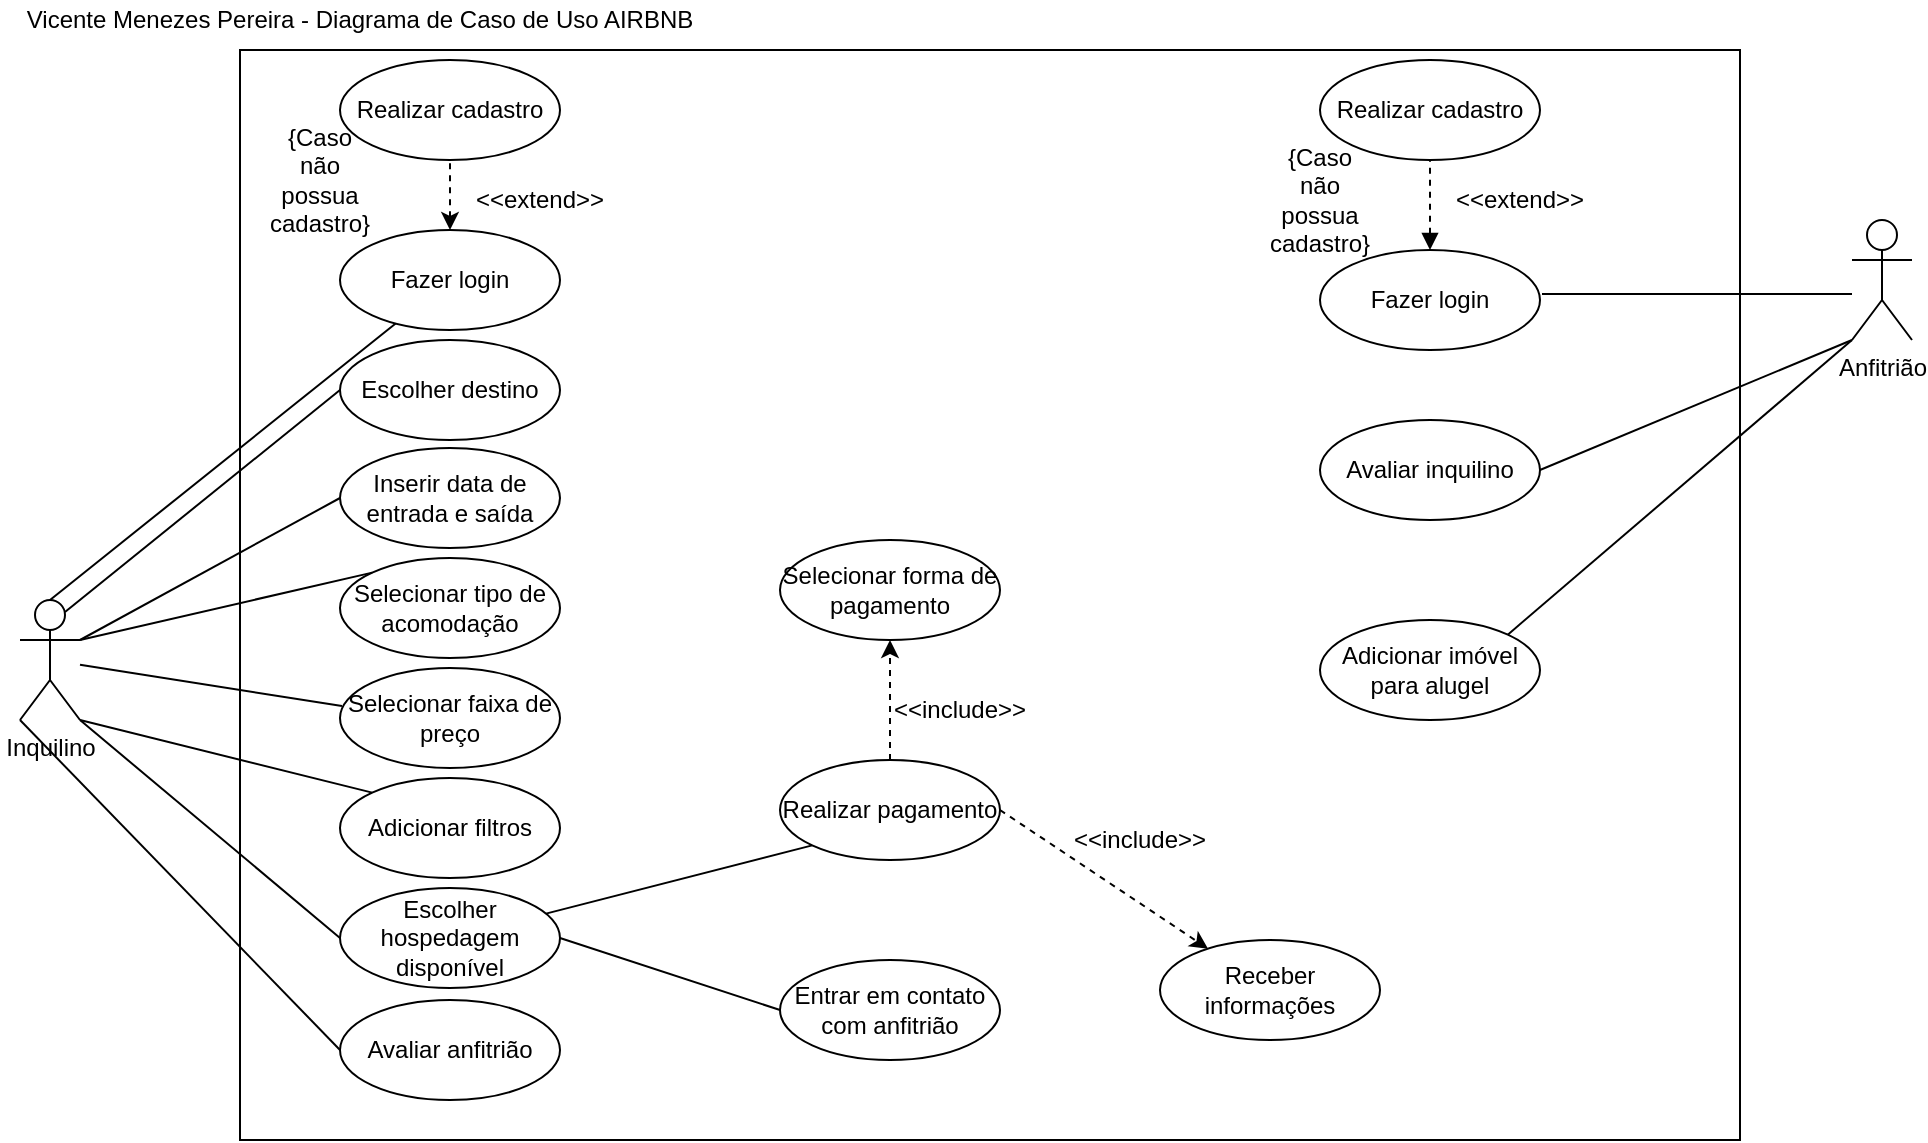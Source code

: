 <mxfile version="13.9.9" type="device"><diagram id="WDAvJiYywTU55YCTDKWs" name="Página-1"><mxGraphModel dx="1422" dy="1991" grid="1" gridSize="10" guides="1" tooltips="1" connect="1" arrows="1" fold="1" page="1" pageScale="1" pageWidth="827" pageHeight="1169" math="0" shadow="0"><root><mxCell id="0"/><mxCell id="1" parent="0"/><mxCell id="5Qm6knexLe176_WoKEYi-1" value="" style="rounded=0;whiteSpace=wrap;html=1;" vertex="1" parent="1"><mxGeometry x="160" y="-345" width="750" height="545" as="geometry"/></mxCell><mxCell id="5Qm6knexLe176_WoKEYi-2" value="Inquilino" style="shape=umlActor;verticalLabelPosition=bottom;verticalAlign=top;html=1;outlineConnect=0;" vertex="1" parent="1"><mxGeometry x="50" y="-70" width="30" height="60" as="geometry"/></mxCell><mxCell id="5Qm6knexLe176_WoKEYi-3" value="Anfitrião" style="shape=umlActor;verticalLabelPosition=bottom;verticalAlign=top;html=1;outlineConnect=0;" vertex="1" parent="1"><mxGeometry x="966" y="-260" width="30" height="60" as="geometry"/></mxCell><mxCell id="5Qm6knexLe176_WoKEYi-4" value="Fazer login" style="ellipse;whiteSpace=wrap;html=1;" vertex="1" parent="1"><mxGeometry x="210" y="-255" width="110" height="50" as="geometry"/></mxCell><mxCell id="5Qm6knexLe176_WoKEYi-5" value="" style="endArrow=none;html=1;exitX=0.5;exitY=0;exitDx=0;exitDy=0;exitPerimeter=0;" edge="1" parent="1" source="5Qm6knexLe176_WoKEYi-2" target="5Qm6knexLe176_WoKEYi-4"><mxGeometry width="50" height="50" relative="1" as="geometry"><mxPoint x="80" y="-200" as="sourcePoint"/><mxPoint x="140" y="-260" as="targetPoint"/><Array as="points"/></mxGeometry></mxCell><mxCell id="5Qm6knexLe176_WoKEYi-7" value="Realizar cadastro" style="ellipse;whiteSpace=wrap;html=1;" vertex="1" parent="1"><mxGeometry x="210" y="-340" width="110" height="50" as="geometry"/></mxCell><mxCell id="5Qm6knexLe176_WoKEYi-8" value="" style="endArrow=none;html=1;exitX=0.5;exitY=0;exitDx=0;exitDy=0;entryX=0.5;entryY=1;entryDx=0;entryDy=0;dashed=1;startArrow=classic;startFill=1;" edge="1" parent="1" source="5Qm6knexLe176_WoKEYi-4" target="5Qm6knexLe176_WoKEYi-7"><mxGeometry width="50" height="50" relative="1" as="geometry"><mxPoint x="300" y="-270" as="sourcePoint"/><mxPoint x="455" y="-270" as="targetPoint"/><Array as="points"/></mxGeometry></mxCell><mxCell id="5Qm6knexLe176_WoKEYi-9" value="&amp;lt;&amp;lt;extend&amp;gt;&amp;gt;" style="text;html=1;strokeColor=none;fillColor=none;align=center;verticalAlign=middle;whiteSpace=wrap;rounded=0;" vertex="1" parent="1"><mxGeometry x="290" y="-280" width="40" height="20" as="geometry"/></mxCell><mxCell id="5Qm6knexLe176_WoKEYi-10" value="{Caso não possua cadastro}" style="text;html=1;strokeColor=none;fillColor=none;align=center;verticalAlign=middle;whiteSpace=wrap;rounded=0;" vertex="1" parent="1"><mxGeometry x="180" y="-290" width="40" height="20" as="geometry"/></mxCell><mxCell id="5Qm6knexLe176_WoKEYi-11" value="Fazer login" style="ellipse;whiteSpace=wrap;html=1;" vertex="1" parent="1"><mxGeometry x="700" y="-245" width="110" height="50" as="geometry"/></mxCell><mxCell id="5Qm6knexLe176_WoKEYi-12" value="Realizar cadastro" style="ellipse;whiteSpace=wrap;html=1;" vertex="1" parent="1"><mxGeometry x="700" y="-340" width="110" height="50" as="geometry"/></mxCell><mxCell id="5Qm6knexLe176_WoKEYi-13" value="" style="endArrow=none;html=1;exitX=0.5;exitY=0;exitDx=0;exitDy=0;entryX=0.5;entryY=1;entryDx=0;entryDy=0;dashed=1;startArrow=block;startFill=1;" edge="1" parent="1" source="5Qm6knexLe176_WoKEYi-11" target="5Qm6knexLe176_WoKEYi-12"><mxGeometry width="50" height="50" relative="1" as="geometry"><mxPoint x="790" y="-270" as="sourcePoint"/><mxPoint x="945" y="-270" as="targetPoint"/><Array as="points"/></mxGeometry></mxCell><mxCell id="5Qm6knexLe176_WoKEYi-14" value="&amp;lt;&amp;lt;extend&amp;gt;&amp;gt;" style="text;html=1;strokeColor=none;fillColor=none;align=center;verticalAlign=middle;whiteSpace=wrap;rounded=0;" vertex="1" parent="1"><mxGeometry x="780" y="-280" width="40" height="20" as="geometry"/></mxCell><mxCell id="5Qm6knexLe176_WoKEYi-15" value="{Caso não possua cadastro}" style="text;html=1;strokeColor=none;fillColor=none;align=center;verticalAlign=middle;whiteSpace=wrap;rounded=0;" vertex="1" parent="1"><mxGeometry x="680" y="-280" width="40" height="20" as="geometry"/></mxCell><mxCell id="5Qm6knexLe176_WoKEYi-17" value="" style="endArrow=none;html=1;exitX=0.5;exitY=0.5;exitDx=0;exitDy=0;exitPerimeter=0;" edge="1" parent="1"><mxGeometry width="50" height="50" relative="1" as="geometry"><mxPoint x="811" y="-223" as="sourcePoint"/><mxPoint x="966" y="-223" as="targetPoint"/><Array as="points"/></mxGeometry></mxCell><mxCell id="5Qm6knexLe176_WoKEYi-19" value="Adicionar filtros" style="ellipse;whiteSpace=wrap;html=1;" vertex="1" parent="1"><mxGeometry x="210" y="19" width="110" height="50" as="geometry"/></mxCell><mxCell id="5Qm6knexLe176_WoKEYi-20" value="Escolher destino" style="ellipse;whiteSpace=wrap;html=1;" vertex="1" parent="1"><mxGeometry x="210" y="-200" width="110" height="50" as="geometry"/></mxCell><mxCell id="5Qm6knexLe176_WoKEYi-21" value="" style="endArrow=none;html=1;entryX=0;entryY=0.5;entryDx=0;entryDy=0;exitX=0.75;exitY=0.1;exitDx=0;exitDy=0;exitPerimeter=0;" edge="1" parent="1" source="5Qm6knexLe176_WoKEYi-2" target="5Qm6knexLe176_WoKEYi-20"><mxGeometry width="50" height="50" relative="1" as="geometry"><mxPoint x="90" y="-50" as="sourcePoint"/><mxPoint x="205" y="-125.5" as="targetPoint"/><Array as="points"/></mxGeometry></mxCell><mxCell id="5Qm6knexLe176_WoKEYi-22" value="Selecionar faixa de preço" style="ellipse;whiteSpace=wrap;html=1;" vertex="1" parent="1"><mxGeometry x="210" y="-36" width="110" height="50" as="geometry"/></mxCell><mxCell id="5Qm6knexLe176_WoKEYi-49" style="edgeStyle=orthogonalEdgeStyle;rounded=0;orthogonalLoop=1;jettySize=auto;html=1;entryX=0.5;entryY=1;entryDx=0;entryDy=0;startArrow=none;startFill=0;endArrow=classic;endFill=1;dashed=1;" edge="1" parent="1" source="5Qm6knexLe176_WoKEYi-23" target="5Qm6knexLe176_WoKEYi-32"><mxGeometry relative="1" as="geometry"/></mxCell><mxCell id="5Qm6knexLe176_WoKEYi-23" value="Realizar pagamento" style="ellipse;whiteSpace=wrap;html=1;" vertex="1" parent="1"><mxGeometry x="430" y="10" width="110" height="50" as="geometry"/></mxCell><mxCell id="5Qm6knexLe176_WoKEYi-24" value="Escolher hospedagem disponível" style="ellipse;whiteSpace=wrap;html=1;" vertex="1" parent="1"><mxGeometry x="210" y="74" width="110" height="50" as="geometry"/></mxCell><mxCell id="5Qm6knexLe176_WoKEYi-25" value="Inserir data de entrada e saída" style="ellipse;whiteSpace=wrap;html=1;" vertex="1" parent="1"><mxGeometry x="210" y="-146" width="110" height="50" as="geometry"/></mxCell><mxCell id="5Qm6knexLe176_WoKEYi-31" value="Receber informações" style="ellipse;whiteSpace=wrap;html=1;" vertex="1" parent="1"><mxGeometry x="620" y="100" width="110" height="50" as="geometry"/></mxCell><mxCell id="5Qm6knexLe176_WoKEYi-32" value="Selecionar forma de pagamento" style="ellipse;whiteSpace=wrap;html=1;" vertex="1" parent="1"><mxGeometry x="430" y="-100" width="110" height="50" as="geometry"/></mxCell><mxCell id="5Qm6knexLe176_WoKEYi-33" value="Adicionar imóvel para alugel" style="ellipse;whiteSpace=wrap;html=1;" vertex="1" parent="1"><mxGeometry x="700" y="-60" width="110" height="50" as="geometry"/></mxCell><mxCell id="5Qm6knexLe176_WoKEYi-34" value="Entrar em contato com anfitrião" style="ellipse;whiteSpace=wrap;html=1;" vertex="1" parent="1"><mxGeometry x="430" y="110" width="110" height="50" as="geometry"/></mxCell><mxCell id="5Qm6knexLe176_WoKEYi-38" value="Selecionar tipo de acomodação" style="ellipse;whiteSpace=wrap;html=1;" vertex="1" parent="1"><mxGeometry x="210" y="-91" width="110" height="50" as="geometry"/></mxCell><mxCell id="5Qm6knexLe176_WoKEYi-39" value="" style="endArrow=none;html=1;exitX=1;exitY=0.333;exitDx=0;exitDy=0;exitPerimeter=0;entryX=0;entryY=0;entryDx=0;entryDy=0;" edge="1" parent="1" source="5Qm6knexLe176_WoKEYi-2" target="5Qm6knexLe176_WoKEYi-38"><mxGeometry width="50" height="50" relative="1" as="geometry"><mxPoint x="550" y="80" as="sourcePoint"/><mxPoint x="600" y="30" as="targetPoint"/></mxGeometry></mxCell><mxCell id="5Qm6knexLe176_WoKEYi-40" value="" style="endArrow=none;html=1;entryX=0.009;entryY=0.38;entryDx=0;entryDy=0;entryPerimeter=0;" edge="1" parent="1" source="5Qm6knexLe176_WoKEYi-2" target="5Qm6knexLe176_WoKEYi-22"><mxGeometry width="50" height="50" relative="1" as="geometry"><mxPoint x="550" y="80" as="sourcePoint"/><mxPoint x="600" y="30" as="targetPoint"/></mxGeometry></mxCell><mxCell id="5Qm6knexLe176_WoKEYi-41" value="" style="endArrow=none;html=1;entryX=0;entryY=0.5;entryDx=0;entryDy=0;" edge="1" parent="1" target="5Qm6knexLe176_WoKEYi-25"><mxGeometry width="50" height="50" relative="1" as="geometry"><mxPoint x="80" y="-50" as="sourcePoint"/><mxPoint x="600" y="20" as="targetPoint"/></mxGeometry></mxCell><mxCell id="5Qm6knexLe176_WoKEYi-42" value="" style="endArrow=none;html=1;exitX=1;exitY=1;exitDx=0;exitDy=0;exitPerimeter=0;entryX=0;entryY=0;entryDx=0;entryDy=0;" edge="1" parent="1" source="5Qm6knexLe176_WoKEYi-2" target="5Qm6knexLe176_WoKEYi-19"><mxGeometry width="50" height="50" relative="1" as="geometry"><mxPoint x="550" y="70" as="sourcePoint"/><mxPoint x="600" y="20" as="targetPoint"/></mxGeometry></mxCell><mxCell id="5Qm6knexLe176_WoKEYi-43" value="" style="endArrow=none;html=1;exitX=1;exitY=1;exitDx=0;exitDy=0;exitPerimeter=0;entryX=0;entryY=0.5;entryDx=0;entryDy=0;" edge="1" parent="1" source="5Qm6knexLe176_WoKEYi-2" target="5Qm6knexLe176_WoKEYi-24"><mxGeometry width="50" height="50" relative="1" as="geometry"><mxPoint x="550" y="70" as="sourcePoint"/><mxPoint x="600" y="20" as="targetPoint"/></mxGeometry></mxCell><mxCell id="5Qm6knexLe176_WoKEYi-47" value="" style="endArrow=none;html=1;exitX=0;exitY=1;exitDx=0;exitDy=0;exitPerimeter=0;entryX=1;entryY=0;entryDx=0;entryDy=0;" edge="1" parent="1" source="5Qm6knexLe176_WoKEYi-3" target="5Qm6knexLe176_WoKEYi-33"><mxGeometry width="50" height="50" relative="1" as="geometry"><mxPoint x="290" y="50" as="sourcePoint"/><mxPoint x="340" as="targetPoint"/></mxGeometry></mxCell><mxCell id="5Qm6knexLe176_WoKEYi-48" value="" style="endArrow=none;html=1;entryX=0;entryY=1;entryDx=0;entryDy=0;" edge="1" parent="1" source="5Qm6knexLe176_WoKEYi-24" target="5Qm6knexLe176_WoKEYi-23"><mxGeometry width="50" height="50" relative="1" as="geometry"><mxPoint x="550" y="40" as="sourcePoint"/><mxPoint x="600" y="-10" as="targetPoint"/></mxGeometry></mxCell><mxCell id="5Qm6knexLe176_WoKEYi-50" value="" style="endArrow=classic;html=1;dashed=1;exitX=1;exitY=0.5;exitDx=0;exitDy=0;startArrow=none;startFill=0;endFill=1;" edge="1" parent="1" source="5Qm6knexLe176_WoKEYi-23" target="5Qm6knexLe176_WoKEYi-31"><mxGeometry width="50" height="50" relative="1" as="geometry"><mxPoint x="550" y="30" as="sourcePoint"/><mxPoint x="600" y="-20" as="targetPoint"/></mxGeometry></mxCell><mxCell id="5Qm6knexLe176_WoKEYi-51" value="&amp;lt;&amp;lt;include&amp;gt;&amp;gt;" style="text;html=1;strokeColor=none;fillColor=none;align=center;verticalAlign=middle;whiteSpace=wrap;rounded=0;" vertex="1" parent="1"><mxGeometry x="500" y="-25" width="40" height="20" as="geometry"/></mxCell><mxCell id="5Qm6knexLe176_WoKEYi-53" value="&amp;lt;&amp;lt;include&amp;gt;&amp;gt;" style="text;html=1;strokeColor=none;fillColor=none;align=center;verticalAlign=middle;whiteSpace=wrap;rounded=0;" vertex="1" parent="1"><mxGeometry x="590" y="40" width="40" height="20" as="geometry"/></mxCell><mxCell id="5Qm6knexLe176_WoKEYi-58" value="Vicente Menezes Pereira - Diagrama de Caso de Uso AIRBNB" style="text;html=1;strokeColor=none;fillColor=none;align=center;verticalAlign=middle;whiteSpace=wrap;rounded=0;" vertex="1" parent="1"><mxGeometry x="40" y="-370" width="360" height="20" as="geometry"/></mxCell><mxCell id="5Qm6knexLe176_WoKEYi-59" style="edgeStyle=orthogonalEdgeStyle;rounded=0;orthogonalLoop=1;jettySize=auto;html=1;exitX=0.5;exitY=1;exitDx=0;exitDy=0;startArrow=none;startFill=0;endArrow=classic;endFill=1;" edge="1" parent="1" source="5Qm6knexLe176_WoKEYi-25" target="5Qm6knexLe176_WoKEYi-25"><mxGeometry relative="1" as="geometry"/></mxCell><mxCell id="5Qm6knexLe176_WoKEYi-60" value="" style="endArrow=none;html=1;exitX=1;exitY=0.5;exitDx=0;exitDy=0;entryX=0;entryY=0.5;entryDx=0;entryDy=0;" edge="1" parent="1" source="5Qm6knexLe176_WoKEYi-24" target="5Qm6knexLe176_WoKEYi-34"><mxGeometry width="50" height="50" relative="1" as="geometry"><mxPoint x="590" y="20" as="sourcePoint"/><mxPoint x="640" y="-30" as="targetPoint"/></mxGeometry></mxCell><mxCell id="5Qm6knexLe176_WoKEYi-61" value="Avaliar anfitrião" style="ellipse;whiteSpace=wrap;html=1;" vertex="1" parent="1"><mxGeometry x="210" y="130" width="110" height="50" as="geometry"/></mxCell><mxCell id="5Qm6knexLe176_WoKEYi-62" value="" style="endArrow=none;html=1;exitX=0;exitY=1;exitDx=0;exitDy=0;exitPerimeter=0;entryX=0;entryY=0.5;entryDx=0;entryDy=0;" edge="1" parent="1" source="5Qm6knexLe176_WoKEYi-2" target="5Qm6knexLe176_WoKEYi-61"><mxGeometry width="50" height="50" relative="1" as="geometry"><mxPoint x="590" y="30" as="sourcePoint"/><mxPoint x="640" y="-20" as="targetPoint"/></mxGeometry></mxCell><mxCell id="5Qm6knexLe176_WoKEYi-63" value="Avaliar inquilino" style="ellipse;whiteSpace=wrap;html=1;" vertex="1" parent="1"><mxGeometry x="700" y="-160" width="110" height="50" as="geometry"/></mxCell><mxCell id="5Qm6knexLe176_WoKEYi-64" value="" style="endArrow=none;html=1;exitX=1;exitY=0.5;exitDx=0;exitDy=0;entryX=0;entryY=1;entryDx=0;entryDy=0;entryPerimeter=0;" edge="1" parent="1" source="5Qm6knexLe176_WoKEYi-63" target="5Qm6knexLe176_WoKEYi-3"><mxGeometry width="50" height="50" relative="1" as="geometry"><mxPoint x="590" y="30" as="sourcePoint"/><mxPoint x="960" y="-200" as="targetPoint"/></mxGeometry></mxCell></root></mxGraphModel></diagram></mxfile>